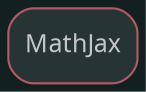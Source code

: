 digraph "MathJax" {graph [nodesep=0,ranksep=0,rankdir="LR",bgcolor="#132020"];node [shape="rectangle",style="rounded,filled",fontname="sans",fontsize="12px",labelfontname="sans",color="#b75867",fillcolor="#273434",fontcolor="#c4c7c7"];"MathJax" [label="MathJax",tooltip="MathJax",URL="../MathJax.html",target="_parent"];subgraph "Forward MathJax" {edge [color="#b75867"];}
node [shape="rectangle",style="rounded",fontname="sans",fontsize="12px",labelfontname="sans",color="#b75867",fillcolor="#FFFFFF",fontcolor="#c4c7c7"];subgraph "Backward MathJax" {edge [dir="back",color="#FFFFFF"];}}
